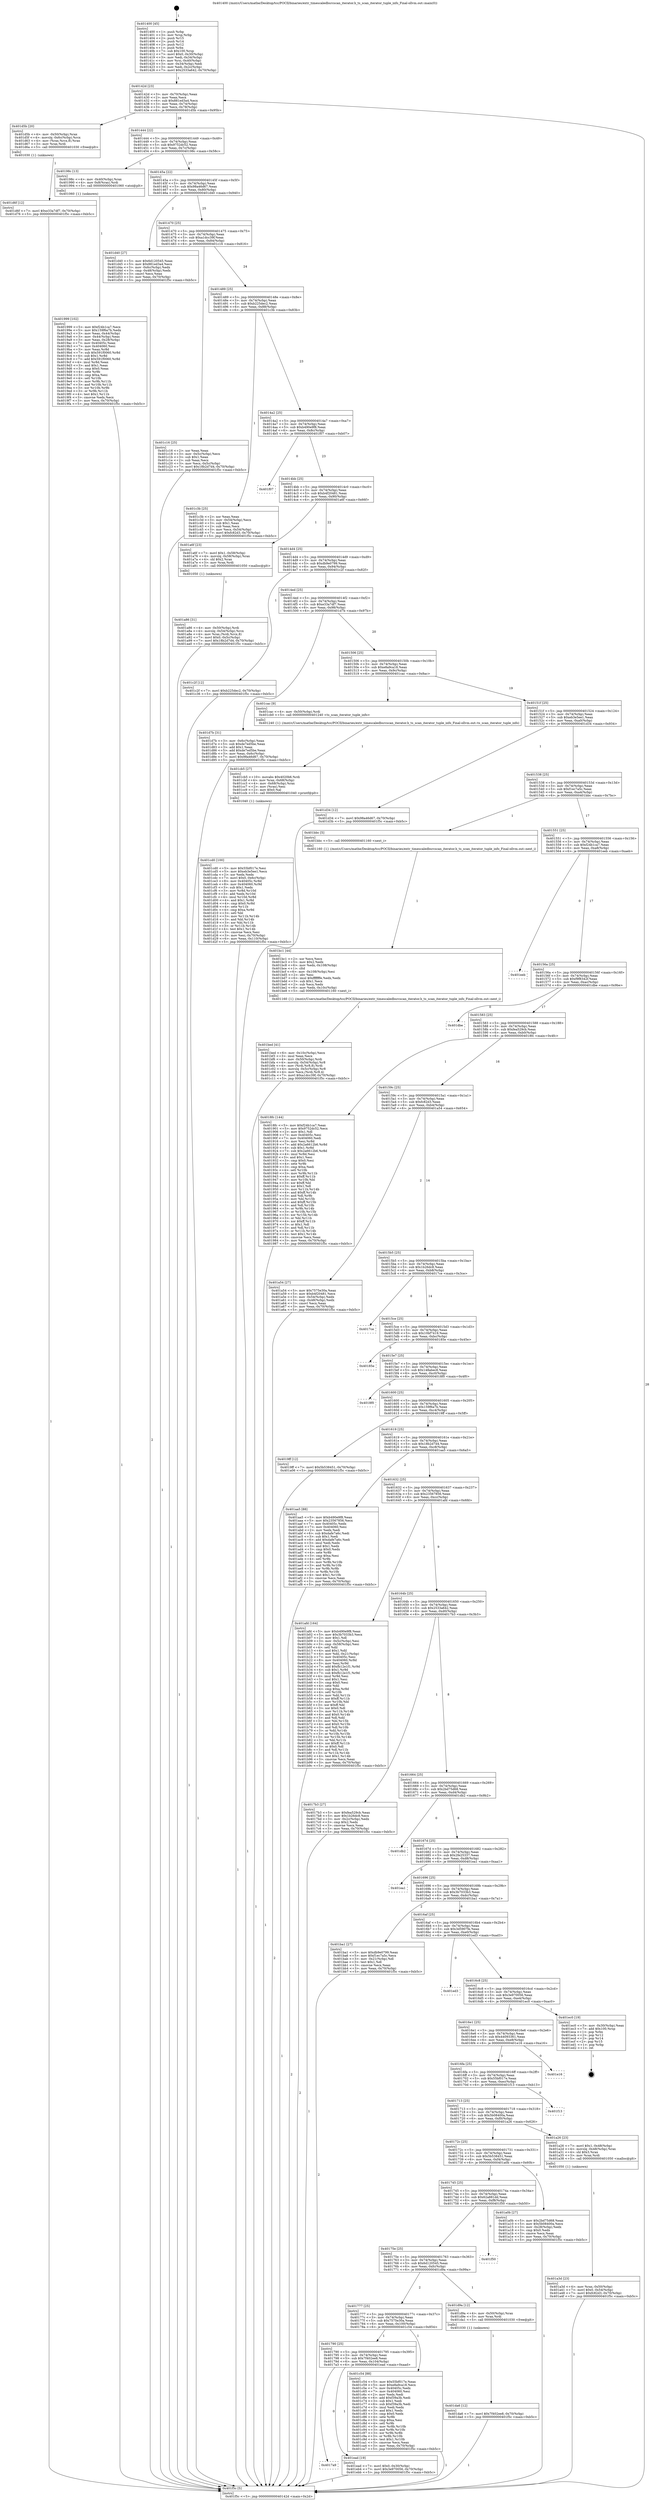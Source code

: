 digraph "0x401400" {
  label = "0x401400 (/mnt/c/Users/mathe/Desktop/tcc/POCII/binaries/extr_timescaledbsrcscan_iterator.h_ts_scan_iterator_tuple_info_Final-ollvm.out::main(0))"
  labelloc = "t"
  node[shape=record]

  Entry [label="",width=0.3,height=0.3,shape=circle,fillcolor=black,style=filled]
  "0x40142d" [label="{
     0x40142d [23]\l
     | [instrs]\l
     &nbsp;&nbsp;0x40142d \<+3\>: mov -0x70(%rbp),%eax\l
     &nbsp;&nbsp;0x401430 \<+2\>: mov %eax,%ecx\l
     &nbsp;&nbsp;0x401432 \<+6\>: sub $0x881ed3a4,%ecx\l
     &nbsp;&nbsp;0x401438 \<+3\>: mov %eax,-0x74(%rbp)\l
     &nbsp;&nbsp;0x40143b \<+3\>: mov %ecx,-0x78(%rbp)\l
     &nbsp;&nbsp;0x40143e \<+6\>: je 0000000000401d5b \<main+0x95b\>\l
  }"]
  "0x401d5b" [label="{
     0x401d5b [20]\l
     | [instrs]\l
     &nbsp;&nbsp;0x401d5b \<+4\>: mov -0x50(%rbp),%rax\l
     &nbsp;&nbsp;0x401d5f \<+4\>: movslq -0x6c(%rbp),%rcx\l
     &nbsp;&nbsp;0x401d63 \<+4\>: mov (%rax,%rcx,8),%rax\l
     &nbsp;&nbsp;0x401d67 \<+3\>: mov %rax,%rdi\l
     &nbsp;&nbsp;0x401d6a \<+5\>: call 0000000000401030 \<free@plt\>\l
     | [calls]\l
     &nbsp;&nbsp;0x401030 \{1\} (unknown)\l
  }"]
  "0x401444" [label="{
     0x401444 [22]\l
     | [instrs]\l
     &nbsp;&nbsp;0x401444 \<+5\>: jmp 0000000000401449 \<main+0x49\>\l
     &nbsp;&nbsp;0x401449 \<+3\>: mov -0x74(%rbp),%eax\l
     &nbsp;&nbsp;0x40144c \<+5\>: sub $0x9752dc52,%eax\l
     &nbsp;&nbsp;0x401451 \<+3\>: mov %eax,-0x7c(%rbp)\l
     &nbsp;&nbsp;0x401454 \<+6\>: je 000000000040198c \<main+0x58c\>\l
  }"]
  Exit [label="",width=0.3,height=0.3,shape=circle,fillcolor=black,style=filled,peripheries=2]
  "0x40198c" [label="{
     0x40198c [13]\l
     | [instrs]\l
     &nbsp;&nbsp;0x40198c \<+4\>: mov -0x40(%rbp),%rax\l
     &nbsp;&nbsp;0x401990 \<+4\>: mov 0x8(%rax),%rdi\l
     &nbsp;&nbsp;0x401994 \<+5\>: call 0000000000401060 \<atoi@plt\>\l
     | [calls]\l
     &nbsp;&nbsp;0x401060 \{1\} (unknown)\l
  }"]
  "0x40145a" [label="{
     0x40145a [22]\l
     | [instrs]\l
     &nbsp;&nbsp;0x40145a \<+5\>: jmp 000000000040145f \<main+0x5f\>\l
     &nbsp;&nbsp;0x40145f \<+3\>: mov -0x74(%rbp),%eax\l
     &nbsp;&nbsp;0x401462 \<+5\>: sub $0x98a46d67,%eax\l
     &nbsp;&nbsp;0x401467 \<+3\>: mov %eax,-0x80(%rbp)\l
     &nbsp;&nbsp;0x40146a \<+6\>: je 0000000000401d40 \<main+0x940\>\l
  }"]
  "0x4017a9" [label="{
     0x4017a9\l
  }", style=dashed]
  "0x401d40" [label="{
     0x401d40 [27]\l
     | [instrs]\l
     &nbsp;&nbsp;0x401d40 \<+5\>: mov $0x6d120545,%eax\l
     &nbsp;&nbsp;0x401d45 \<+5\>: mov $0x881ed3a4,%ecx\l
     &nbsp;&nbsp;0x401d4a \<+3\>: mov -0x6c(%rbp),%edx\l
     &nbsp;&nbsp;0x401d4d \<+3\>: cmp -0x48(%rbp),%edx\l
     &nbsp;&nbsp;0x401d50 \<+3\>: cmovl %ecx,%eax\l
     &nbsp;&nbsp;0x401d53 \<+3\>: mov %eax,-0x70(%rbp)\l
     &nbsp;&nbsp;0x401d56 \<+5\>: jmp 0000000000401f5c \<main+0xb5c\>\l
  }"]
  "0x401470" [label="{
     0x401470 [25]\l
     | [instrs]\l
     &nbsp;&nbsp;0x401470 \<+5\>: jmp 0000000000401475 \<main+0x75\>\l
     &nbsp;&nbsp;0x401475 \<+3\>: mov -0x74(%rbp),%eax\l
     &nbsp;&nbsp;0x401478 \<+5\>: sub $0xa1dcc39f,%eax\l
     &nbsp;&nbsp;0x40147d \<+6\>: mov %eax,-0x84(%rbp)\l
     &nbsp;&nbsp;0x401483 \<+6\>: je 0000000000401c16 \<main+0x816\>\l
  }"]
  "0x401ead" [label="{
     0x401ead [19]\l
     | [instrs]\l
     &nbsp;&nbsp;0x401ead \<+7\>: movl $0x0,-0x30(%rbp)\l
     &nbsp;&nbsp;0x401eb4 \<+7\>: movl $0x3e970056,-0x70(%rbp)\l
     &nbsp;&nbsp;0x401ebb \<+5\>: jmp 0000000000401f5c \<main+0xb5c\>\l
  }"]
  "0x401c16" [label="{
     0x401c16 [25]\l
     | [instrs]\l
     &nbsp;&nbsp;0x401c16 \<+2\>: xor %eax,%eax\l
     &nbsp;&nbsp;0x401c18 \<+3\>: mov -0x5c(%rbp),%ecx\l
     &nbsp;&nbsp;0x401c1b \<+3\>: sub $0x1,%eax\l
     &nbsp;&nbsp;0x401c1e \<+2\>: sub %eax,%ecx\l
     &nbsp;&nbsp;0x401c20 \<+3\>: mov %ecx,-0x5c(%rbp)\l
     &nbsp;&nbsp;0x401c23 \<+7\>: movl $0x18b2d7d4,-0x70(%rbp)\l
     &nbsp;&nbsp;0x401c2a \<+5\>: jmp 0000000000401f5c \<main+0xb5c\>\l
  }"]
  "0x401489" [label="{
     0x401489 [25]\l
     | [instrs]\l
     &nbsp;&nbsp;0x401489 \<+5\>: jmp 000000000040148e \<main+0x8e\>\l
     &nbsp;&nbsp;0x40148e \<+3\>: mov -0x74(%rbp),%eax\l
     &nbsp;&nbsp;0x401491 \<+5\>: sub $0xb225dec2,%eax\l
     &nbsp;&nbsp;0x401496 \<+6\>: mov %eax,-0x88(%rbp)\l
     &nbsp;&nbsp;0x40149c \<+6\>: je 0000000000401c3b \<main+0x83b\>\l
  }"]
  "0x401da6" [label="{
     0x401da6 [12]\l
     | [instrs]\l
     &nbsp;&nbsp;0x401da6 \<+7\>: movl $0x7f402ee8,-0x70(%rbp)\l
     &nbsp;&nbsp;0x401dad \<+5\>: jmp 0000000000401f5c \<main+0xb5c\>\l
  }"]
  "0x401c3b" [label="{
     0x401c3b [25]\l
     | [instrs]\l
     &nbsp;&nbsp;0x401c3b \<+2\>: xor %eax,%eax\l
     &nbsp;&nbsp;0x401c3d \<+3\>: mov -0x54(%rbp),%ecx\l
     &nbsp;&nbsp;0x401c40 \<+3\>: sub $0x1,%eax\l
     &nbsp;&nbsp;0x401c43 \<+2\>: sub %eax,%ecx\l
     &nbsp;&nbsp;0x401c45 \<+3\>: mov %ecx,-0x54(%rbp)\l
     &nbsp;&nbsp;0x401c48 \<+7\>: movl $0xfc82d3,-0x70(%rbp)\l
     &nbsp;&nbsp;0x401c4f \<+5\>: jmp 0000000000401f5c \<main+0xb5c\>\l
  }"]
  "0x4014a2" [label="{
     0x4014a2 [25]\l
     | [instrs]\l
     &nbsp;&nbsp;0x4014a2 \<+5\>: jmp 00000000004014a7 \<main+0xa7\>\l
     &nbsp;&nbsp;0x4014a7 \<+3\>: mov -0x74(%rbp),%eax\l
     &nbsp;&nbsp;0x4014aa \<+5\>: sub $0xb490e9f8,%eax\l
     &nbsp;&nbsp;0x4014af \<+6\>: mov %eax,-0x8c(%rbp)\l
     &nbsp;&nbsp;0x4014b5 \<+6\>: je 0000000000401f07 \<main+0xb07\>\l
  }"]
  "0x401d6f" [label="{
     0x401d6f [12]\l
     | [instrs]\l
     &nbsp;&nbsp;0x401d6f \<+7\>: movl $0xe33a7df7,-0x70(%rbp)\l
     &nbsp;&nbsp;0x401d76 \<+5\>: jmp 0000000000401f5c \<main+0xb5c\>\l
  }"]
  "0x401f07" [label="{
     0x401f07\l
  }", style=dashed]
  "0x4014bb" [label="{
     0x4014bb [25]\l
     | [instrs]\l
     &nbsp;&nbsp;0x4014bb \<+5\>: jmp 00000000004014c0 \<main+0xc0\>\l
     &nbsp;&nbsp;0x4014c0 \<+3\>: mov -0x74(%rbp),%eax\l
     &nbsp;&nbsp;0x4014c3 \<+5\>: sub $0xb4f20481,%eax\l
     &nbsp;&nbsp;0x4014c8 \<+6\>: mov %eax,-0x90(%rbp)\l
     &nbsp;&nbsp;0x4014ce \<+6\>: je 0000000000401a6f \<main+0x66f\>\l
  }"]
  "0x401cd0" [label="{
     0x401cd0 [100]\l
     | [instrs]\l
     &nbsp;&nbsp;0x401cd0 \<+5\>: mov $0x55bf017e,%esi\l
     &nbsp;&nbsp;0x401cd5 \<+5\>: mov $0xeb3e5ee1,%ecx\l
     &nbsp;&nbsp;0x401cda \<+2\>: xor %edx,%edx\l
     &nbsp;&nbsp;0x401cdc \<+7\>: movl $0x0,-0x6c(%rbp)\l
     &nbsp;&nbsp;0x401ce3 \<+8\>: mov 0x40405c,%r8d\l
     &nbsp;&nbsp;0x401ceb \<+8\>: mov 0x404060,%r9d\l
     &nbsp;&nbsp;0x401cf3 \<+3\>: sub $0x1,%edx\l
     &nbsp;&nbsp;0x401cf6 \<+3\>: mov %r8d,%r10d\l
     &nbsp;&nbsp;0x401cf9 \<+3\>: add %edx,%r10d\l
     &nbsp;&nbsp;0x401cfc \<+4\>: imul %r10d,%r8d\l
     &nbsp;&nbsp;0x401d00 \<+4\>: and $0x1,%r8d\l
     &nbsp;&nbsp;0x401d04 \<+4\>: cmp $0x0,%r8d\l
     &nbsp;&nbsp;0x401d08 \<+4\>: sete %r11b\l
     &nbsp;&nbsp;0x401d0c \<+4\>: cmp $0xa,%r9d\l
     &nbsp;&nbsp;0x401d10 \<+3\>: setl %bl\l
     &nbsp;&nbsp;0x401d13 \<+3\>: mov %r11b,%r14b\l
     &nbsp;&nbsp;0x401d16 \<+3\>: and %bl,%r14b\l
     &nbsp;&nbsp;0x401d19 \<+3\>: xor %bl,%r11b\l
     &nbsp;&nbsp;0x401d1c \<+3\>: or %r11b,%r14b\l
     &nbsp;&nbsp;0x401d1f \<+4\>: test $0x1,%r14b\l
     &nbsp;&nbsp;0x401d23 \<+3\>: cmovne %ecx,%esi\l
     &nbsp;&nbsp;0x401d26 \<+3\>: mov %esi,-0x70(%rbp)\l
     &nbsp;&nbsp;0x401d29 \<+6\>: mov %eax,-0x110(%rbp)\l
     &nbsp;&nbsp;0x401d2f \<+5\>: jmp 0000000000401f5c \<main+0xb5c\>\l
  }"]
  "0x401a6f" [label="{
     0x401a6f [23]\l
     | [instrs]\l
     &nbsp;&nbsp;0x401a6f \<+7\>: movl $0x1,-0x58(%rbp)\l
     &nbsp;&nbsp;0x401a76 \<+4\>: movslq -0x58(%rbp),%rax\l
     &nbsp;&nbsp;0x401a7a \<+4\>: shl $0x2,%rax\l
     &nbsp;&nbsp;0x401a7e \<+3\>: mov %rax,%rdi\l
     &nbsp;&nbsp;0x401a81 \<+5\>: call 0000000000401050 \<malloc@plt\>\l
     | [calls]\l
     &nbsp;&nbsp;0x401050 \{1\} (unknown)\l
  }"]
  "0x4014d4" [label="{
     0x4014d4 [25]\l
     | [instrs]\l
     &nbsp;&nbsp;0x4014d4 \<+5\>: jmp 00000000004014d9 \<main+0xd9\>\l
     &nbsp;&nbsp;0x4014d9 \<+3\>: mov -0x74(%rbp),%eax\l
     &nbsp;&nbsp;0x4014dc \<+5\>: sub $0xdb9e0799,%eax\l
     &nbsp;&nbsp;0x4014e1 \<+6\>: mov %eax,-0x94(%rbp)\l
     &nbsp;&nbsp;0x4014e7 \<+6\>: je 0000000000401c2f \<main+0x82f\>\l
  }"]
  "0x401cb5" [label="{
     0x401cb5 [27]\l
     | [instrs]\l
     &nbsp;&nbsp;0x401cb5 \<+10\>: movabs $0x4020b6,%rdi\l
     &nbsp;&nbsp;0x401cbf \<+4\>: mov %rax,-0x68(%rbp)\l
     &nbsp;&nbsp;0x401cc3 \<+4\>: mov -0x68(%rbp),%rax\l
     &nbsp;&nbsp;0x401cc7 \<+2\>: mov (%rax),%esi\l
     &nbsp;&nbsp;0x401cc9 \<+2\>: mov $0x0,%al\l
     &nbsp;&nbsp;0x401ccb \<+5\>: call 0000000000401040 \<printf@plt\>\l
     | [calls]\l
     &nbsp;&nbsp;0x401040 \{1\} (unknown)\l
  }"]
  "0x401c2f" [label="{
     0x401c2f [12]\l
     | [instrs]\l
     &nbsp;&nbsp;0x401c2f \<+7\>: movl $0xb225dec2,-0x70(%rbp)\l
     &nbsp;&nbsp;0x401c36 \<+5\>: jmp 0000000000401f5c \<main+0xb5c\>\l
  }"]
  "0x4014ed" [label="{
     0x4014ed [25]\l
     | [instrs]\l
     &nbsp;&nbsp;0x4014ed \<+5\>: jmp 00000000004014f2 \<main+0xf2\>\l
     &nbsp;&nbsp;0x4014f2 \<+3\>: mov -0x74(%rbp),%eax\l
     &nbsp;&nbsp;0x4014f5 \<+5\>: sub $0xe33a7df7,%eax\l
     &nbsp;&nbsp;0x4014fa \<+6\>: mov %eax,-0x98(%rbp)\l
     &nbsp;&nbsp;0x401500 \<+6\>: je 0000000000401d7b \<main+0x97b\>\l
  }"]
  "0x401790" [label="{
     0x401790 [25]\l
     | [instrs]\l
     &nbsp;&nbsp;0x401790 \<+5\>: jmp 0000000000401795 \<main+0x395\>\l
     &nbsp;&nbsp;0x401795 \<+3\>: mov -0x74(%rbp),%eax\l
     &nbsp;&nbsp;0x401798 \<+5\>: sub $0x7f402ee8,%eax\l
     &nbsp;&nbsp;0x40179d \<+6\>: mov %eax,-0x104(%rbp)\l
     &nbsp;&nbsp;0x4017a3 \<+6\>: je 0000000000401ead \<main+0xaad\>\l
  }"]
  "0x401d7b" [label="{
     0x401d7b [31]\l
     | [instrs]\l
     &nbsp;&nbsp;0x401d7b \<+3\>: mov -0x6c(%rbp),%eax\l
     &nbsp;&nbsp;0x401d7e \<+5\>: sub $0xde7ed5be,%eax\l
     &nbsp;&nbsp;0x401d83 \<+3\>: add $0x1,%eax\l
     &nbsp;&nbsp;0x401d86 \<+5\>: add $0xde7ed5be,%eax\l
     &nbsp;&nbsp;0x401d8b \<+3\>: mov %eax,-0x6c(%rbp)\l
     &nbsp;&nbsp;0x401d8e \<+7\>: movl $0x98a46d67,-0x70(%rbp)\l
     &nbsp;&nbsp;0x401d95 \<+5\>: jmp 0000000000401f5c \<main+0xb5c\>\l
  }"]
  "0x401506" [label="{
     0x401506 [25]\l
     | [instrs]\l
     &nbsp;&nbsp;0x401506 \<+5\>: jmp 000000000040150b \<main+0x10b\>\l
     &nbsp;&nbsp;0x40150b \<+3\>: mov -0x74(%rbp),%eax\l
     &nbsp;&nbsp;0x40150e \<+5\>: sub $0xe8a9ca18,%eax\l
     &nbsp;&nbsp;0x401513 \<+6\>: mov %eax,-0x9c(%rbp)\l
     &nbsp;&nbsp;0x401519 \<+6\>: je 0000000000401cac \<main+0x8ac\>\l
  }"]
  "0x401c54" [label="{
     0x401c54 [88]\l
     | [instrs]\l
     &nbsp;&nbsp;0x401c54 \<+5\>: mov $0x55bf017e,%eax\l
     &nbsp;&nbsp;0x401c59 \<+5\>: mov $0xe8a9ca18,%ecx\l
     &nbsp;&nbsp;0x401c5e \<+7\>: mov 0x40405c,%edx\l
     &nbsp;&nbsp;0x401c65 \<+7\>: mov 0x404060,%esi\l
     &nbsp;&nbsp;0x401c6c \<+2\>: mov %edx,%edi\l
     &nbsp;&nbsp;0x401c6e \<+6\>: add $0xf39a3b,%edi\l
     &nbsp;&nbsp;0x401c74 \<+3\>: sub $0x1,%edi\l
     &nbsp;&nbsp;0x401c77 \<+6\>: sub $0xf39a3b,%edi\l
     &nbsp;&nbsp;0x401c7d \<+3\>: imul %edi,%edx\l
     &nbsp;&nbsp;0x401c80 \<+3\>: and $0x1,%edx\l
     &nbsp;&nbsp;0x401c83 \<+3\>: cmp $0x0,%edx\l
     &nbsp;&nbsp;0x401c86 \<+4\>: sete %r8b\l
     &nbsp;&nbsp;0x401c8a \<+3\>: cmp $0xa,%esi\l
     &nbsp;&nbsp;0x401c8d \<+4\>: setl %r9b\l
     &nbsp;&nbsp;0x401c91 \<+3\>: mov %r8b,%r10b\l
     &nbsp;&nbsp;0x401c94 \<+3\>: and %r9b,%r10b\l
     &nbsp;&nbsp;0x401c97 \<+3\>: xor %r9b,%r8b\l
     &nbsp;&nbsp;0x401c9a \<+3\>: or %r8b,%r10b\l
     &nbsp;&nbsp;0x401c9d \<+4\>: test $0x1,%r10b\l
     &nbsp;&nbsp;0x401ca1 \<+3\>: cmovne %ecx,%eax\l
     &nbsp;&nbsp;0x401ca4 \<+3\>: mov %eax,-0x70(%rbp)\l
     &nbsp;&nbsp;0x401ca7 \<+5\>: jmp 0000000000401f5c \<main+0xb5c\>\l
  }"]
  "0x401cac" [label="{
     0x401cac [9]\l
     | [instrs]\l
     &nbsp;&nbsp;0x401cac \<+4\>: mov -0x50(%rbp),%rdi\l
     &nbsp;&nbsp;0x401cb0 \<+5\>: call 0000000000401240 \<ts_scan_iterator_tuple_info\>\l
     | [calls]\l
     &nbsp;&nbsp;0x401240 \{1\} (/mnt/c/Users/mathe/Desktop/tcc/POCII/binaries/extr_timescaledbsrcscan_iterator.h_ts_scan_iterator_tuple_info_Final-ollvm.out::ts_scan_iterator_tuple_info)\l
  }"]
  "0x40151f" [label="{
     0x40151f [25]\l
     | [instrs]\l
     &nbsp;&nbsp;0x40151f \<+5\>: jmp 0000000000401524 \<main+0x124\>\l
     &nbsp;&nbsp;0x401524 \<+3\>: mov -0x74(%rbp),%eax\l
     &nbsp;&nbsp;0x401527 \<+5\>: sub $0xeb3e5ee1,%eax\l
     &nbsp;&nbsp;0x40152c \<+6\>: mov %eax,-0xa0(%rbp)\l
     &nbsp;&nbsp;0x401532 \<+6\>: je 0000000000401d34 \<main+0x934\>\l
  }"]
  "0x401777" [label="{
     0x401777 [25]\l
     | [instrs]\l
     &nbsp;&nbsp;0x401777 \<+5\>: jmp 000000000040177c \<main+0x37c\>\l
     &nbsp;&nbsp;0x40177c \<+3\>: mov -0x74(%rbp),%eax\l
     &nbsp;&nbsp;0x40177f \<+5\>: sub $0x7575e30a,%eax\l
     &nbsp;&nbsp;0x401784 \<+6\>: mov %eax,-0x100(%rbp)\l
     &nbsp;&nbsp;0x40178a \<+6\>: je 0000000000401c54 \<main+0x854\>\l
  }"]
  "0x401d34" [label="{
     0x401d34 [12]\l
     | [instrs]\l
     &nbsp;&nbsp;0x401d34 \<+7\>: movl $0x98a46d67,-0x70(%rbp)\l
     &nbsp;&nbsp;0x401d3b \<+5\>: jmp 0000000000401f5c \<main+0xb5c\>\l
  }"]
  "0x401538" [label="{
     0x401538 [25]\l
     | [instrs]\l
     &nbsp;&nbsp;0x401538 \<+5\>: jmp 000000000040153d \<main+0x13d\>\l
     &nbsp;&nbsp;0x40153d \<+3\>: mov -0x74(%rbp),%eax\l
     &nbsp;&nbsp;0x401540 \<+5\>: sub $0xf1ec7a5c,%eax\l
     &nbsp;&nbsp;0x401545 \<+6\>: mov %eax,-0xa4(%rbp)\l
     &nbsp;&nbsp;0x40154b \<+6\>: je 0000000000401bbc \<main+0x7bc\>\l
  }"]
  "0x401d9a" [label="{
     0x401d9a [12]\l
     | [instrs]\l
     &nbsp;&nbsp;0x401d9a \<+4\>: mov -0x50(%rbp),%rax\l
     &nbsp;&nbsp;0x401d9e \<+3\>: mov %rax,%rdi\l
     &nbsp;&nbsp;0x401da1 \<+5\>: call 0000000000401030 \<free@plt\>\l
     | [calls]\l
     &nbsp;&nbsp;0x401030 \{1\} (unknown)\l
  }"]
  "0x401bbc" [label="{
     0x401bbc [5]\l
     | [instrs]\l
     &nbsp;&nbsp;0x401bbc \<+5\>: call 0000000000401160 \<next_i\>\l
     | [calls]\l
     &nbsp;&nbsp;0x401160 \{1\} (/mnt/c/Users/mathe/Desktop/tcc/POCII/binaries/extr_timescaledbsrcscan_iterator.h_ts_scan_iterator_tuple_info_Final-ollvm.out::next_i)\l
  }"]
  "0x401551" [label="{
     0x401551 [25]\l
     | [instrs]\l
     &nbsp;&nbsp;0x401551 \<+5\>: jmp 0000000000401556 \<main+0x156\>\l
     &nbsp;&nbsp;0x401556 \<+3\>: mov -0x74(%rbp),%eax\l
     &nbsp;&nbsp;0x401559 \<+5\>: sub $0xf24b1ca7,%eax\l
     &nbsp;&nbsp;0x40155e \<+6\>: mov %eax,-0xa8(%rbp)\l
     &nbsp;&nbsp;0x401564 \<+6\>: je 0000000000401eeb \<main+0xaeb\>\l
  }"]
  "0x40175e" [label="{
     0x40175e [25]\l
     | [instrs]\l
     &nbsp;&nbsp;0x40175e \<+5\>: jmp 0000000000401763 \<main+0x363\>\l
     &nbsp;&nbsp;0x401763 \<+3\>: mov -0x74(%rbp),%eax\l
     &nbsp;&nbsp;0x401766 \<+5\>: sub $0x6d120545,%eax\l
     &nbsp;&nbsp;0x40176b \<+6\>: mov %eax,-0xfc(%rbp)\l
     &nbsp;&nbsp;0x401771 \<+6\>: je 0000000000401d9a \<main+0x99a\>\l
  }"]
  "0x401eeb" [label="{
     0x401eeb\l
  }", style=dashed]
  "0x40156a" [label="{
     0x40156a [25]\l
     | [instrs]\l
     &nbsp;&nbsp;0x40156a \<+5\>: jmp 000000000040156f \<main+0x16f\>\l
     &nbsp;&nbsp;0x40156f \<+3\>: mov -0x74(%rbp),%eax\l
     &nbsp;&nbsp;0x401572 \<+5\>: sub $0xf9f8342f,%eax\l
     &nbsp;&nbsp;0x401577 \<+6\>: mov %eax,-0xac(%rbp)\l
     &nbsp;&nbsp;0x40157d \<+6\>: je 0000000000401dbe \<main+0x9be\>\l
  }"]
  "0x401f50" [label="{
     0x401f50\l
  }", style=dashed]
  "0x401dbe" [label="{
     0x401dbe\l
  }", style=dashed]
  "0x401583" [label="{
     0x401583 [25]\l
     | [instrs]\l
     &nbsp;&nbsp;0x401583 \<+5\>: jmp 0000000000401588 \<main+0x188\>\l
     &nbsp;&nbsp;0x401588 \<+3\>: mov -0x74(%rbp),%eax\l
     &nbsp;&nbsp;0x40158b \<+5\>: sub $0xfea529cb,%eax\l
     &nbsp;&nbsp;0x401590 \<+6\>: mov %eax,-0xb0(%rbp)\l
     &nbsp;&nbsp;0x401596 \<+6\>: je 00000000004018fc \<main+0x4fc\>\l
  }"]
  "0x401bed" [label="{
     0x401bed [41]\l
     | [instrs]\l
     &nbsp;&nbsp;0x401bed \<+6\>: mov -0x10c(%rbp),%ecx\l
     &nbsp;&nbsp;0x401bf3 \<+3\>: imul %eax,%ecx\l
     &nbsp;&nbsp;0x401bf6 \<+4\>: mov -0x50(%rbp),%rdi\l
     &nbsp;&nbsp;0x401bfa \<+4\>: movslq -0x54(%rbp),%r8\l
     &nbsp;&nbsp;0x401bfe \<+4\>: mov (%rdi,%r8,8),%rdi\l
     &nbsp;&nbsp;0x401c02 \<+4\>: movslq -0x5c(%rbp),%r8\l
     &nbsp;&nbsp;0x401c06 \<+4\>: mov %ecx,(%rdi,%r8,4)\l
     &nbsp;&nbsp;0x401c0a \<+7\>: movl $0xa1dcc39f,-0x70(%rbp)\l
     &nbsp;&nbsp;0x401c11 \<+5\>: jmp 0000000000401f5c \<main+0xb5c\>\l
  }"]
  "0x4018fc" [label="{
     0x4018fc [144]\l
     | [instrs]\l
     &nbsp;&nbsp;0x4018fc \<+5\>: mov $0xf24b1ca7,%eax\l
     &nbsp;&nbsp;0x401901 \<+5\>: mov $0x9752dc52,%ecx\l
     &nbsp;&nbsp;0x401906 \<+2\>: mov $0x1,%dl\l
     &nbsp;&nbsp;0x401908 \<+7\>: mov 0x40405c,%esi\l
     &nbsp;&nbsp;0x40190f \<+7\>: mov 0x404060,%edi\l
     &nbsp;&nbsp;0x401916 \<+3\>: mov %esi,%r8d\l
     &nbsp;&nbsp;0x401919 \<+7\>: add $0x2a6612b6,%r8d\l
     &nbsp;&nbsp;0x401920 \<+4\>: sub $0x1,%r8d\l
     &nbsp;&nbsp;0x401924 \<+7\>: sub $0x2a6612b6,%r8d\l
     &nbsp;&nbsp;0x40192b \<+4\>: imul %r8d,%esi\l
     &nbsp;&nbsp;0x40192f \<+3\>: and $0x1,%esi\l
     &nbsp;&nbsp;0x401932 \<+3\>: cmp $0x0,%esi\l
     &nbsp;&nbsp;0x401935 \<+4\>: sete %r9b\l
     &nbsp;&nbsp;0x401939 \<+3\>: cmp $0xa,%edi\l
     &nbsp;&nbsp;0x40193c \<+4\>: setl %r10b\l
     &nbsp;&nbsp;0x401940 \<+3\>: mov %r9b,%r11b\l
     &nbsp;&nbsp;0x401943 \<+4\>: xor $0xff,%r11b\l
     &nbsp;&nbsp;0x401947 \<+3\>: mov %r10b,%bl\l
     &nbsp;&nbsp;0x40194a \<+3\>: xor $0xff,%bl\l
     &nbsp;&nbsp;0x40194d \<+3\>: xor $0x1,%dl\l
     &nbsp;&nbsp;0x401950 \<+3\>: mov %r11b,%r14b\l
     &nbsp;&nbsp;0x401953 \<+4\>: and $0xff,%r14b\l
     &nbsp;&nbsp;0x401957 \<+3\>: and %dl,%r9b\l
     &nbsp;&nbsp;0x40195a \<+3\>: mov %bl,%r15b\l
     &nbsp;&nbsp;0x40195d \<+4\>: and $0xff,%r15b\l
     &nbsp;&nbsp;0x401961 \<+3\>: and %dl,%r10b\l
     &nbsp;&nbsp;0x401964 \<+3\>: or %r9b,%r14b\l
     &nbsp;&nbsp;0x401967 \<+3\>: or %r10b,%r15b\l
     &nbsp;&nbsp;0x40196a \<+3\>: xor %r15b,%r14b\l
     &nbsp;&nbsp;0x40196d \<+3\>: or %bl,%r11b\l
     &nbsp;&nbsp;0x401970 \<+4\>: xor $0xff,%r11b\l
     &nbsp;&nbsp;0x401974 \<+3\>: or $0x1,%dl\l
     &nbsp;&nbsp;0x401977 \<+3\>: and %dl,%r11b\l
     &nbsp;&nbsp;0x40197a \<+3\>: or %r11b,%r14b\l
     &nbsp;&nbsp;0x40197d \<+4\>: test $0x1,%r14b\l
     &nbsp;&nbsp;0x401981 \<+3\>: cmovne %ecx,%eax\l
     &nbsp;&nbsp;0x401984 \<+3\>: mov %eax,-0x70(%rbp)\l
     &nbsp;&nbsp;0x401987 \<+5\>: jmp 0000000000401f5c \<main+0xb5c\>\l
  }"]
  "0x40159c" [label="{
     0x40159c [25]\l
     | [instrs]\l
     &nbsp;&nbsp;0x40159c \<+5\>: jmp 00000000004015a1 \<main+0x1a1\>\l
     &nbsp;&nbsp;0x4015a1 \<+3\>: mov -0x74(%rbp),%eax\l
     &nbsp;&nbsp;0x4015a4 \<+5\>: sub $0xfc82d3,%eax\l
     &nbsp;&nbsp;0x4015a9 \<+6\>: mov %eax,-0xb4(%rbp)\l
     &nbsp;&nbsp;0x4015af \<+6\>: je 0000000000401a54 \<main+0x654\>\l
  }"]
  "0x401bc1" [label="{
     0x401bc1 [44]\l
     | [instrs]\l
     &nbsp;&nbsp;0x401bc1 \<+2\>: xor %ecx,%ecx\l
     &nbsp;&nbsp;0x401bc3 \<+5\>: mov $0x2,%edx\l
     &nbsp;&nbsp;0x401bc8 \<+6\>: mov %edx,-0x108(%rbp)\l
     &nbsp;&nbsp;0x401bce \<+1\>: cltd\l
     &nbsp;&nbsp;0x401bcf \<+6\>: mov -0x108(%rbp),%esi\l
     &nbsp;&nbsp;0x401bd5 \<+2\>: idiv %esi\l
     &nbsp;&nbsp;0x401bd7 \<+6\>: imul $0xfffffffe,%edx,%edx\l
     &nbsp;&nbsp;0x401bdd \<+3\>: sub $0x1,%ecx\l
     &nbsp;&nbsp;0x401be0 \<+2\>: sub %ecx,%edx\l
     &nbsp;&nbsp;0x401be2 \<+6\>: mov %edx,-0x10c(%rbp)\l
     &nbsp;&nbsp;0x401be8 \<+5\>: call 0000000000401160 \<next_i\>\l
     | [calls]\l
     &nbsp;&nbsp;0x401160 \{1\} (/mnt/c/Users/mathe/Desktop/tcc/POCII/binaries/extr_timescaledbsrcscan_iterator.h_ts_scan_iterator_tuple_info_Final-ollvm.out::next_i)\l
  }"]
  "0x401a54" [label="{
     0x401a54 [27]\l
     | [instrs]\l
     &nbsp;&nbsp;0x401a54 \<+5\>: mov $0x7575e30a,%eax\l
     &nbsp;&nbsp;0x401a59 \<+5\>: mov $0xb4f20481,%ecx\l
     &nbsp;&nbsp;0x401a5e \<+3\>: mov -0x54(%rbp),%edx\l
     &nbsp;&nbsp;0x401a61 \<+3\>: cmp -0x48(%rbp),%edx\l
     &nbsp;&nbsp;0x401a64 \<+3\>: cmovl %ecx,%eax\l
     &nbsp;&nbsp;0x401a67 \<+3\>: mov %eax,-0x70(%rbp)\l
     &nbsp;&nbsp;0x401a6a \<+5\>: jmp 0000000000401f5c \<main+0xb5c\>\l
  }"]
  "0x4015b5" [label="{
     0x4015b5 [25]\l
     | [instrs]\l
     &nbsp;&nbsp;0x4015b5 \<+5\>: jmp 00000000004015ba \<main+0x1ba\>\l
     &nbsp;&nbsp;0x4015ba \<+3\>: mov -0x74(%rbp),%eax\l
     &nbsp;&nbsp;0x4015bd \<+5\>: sub $0x1b26dc8,%eax\l
     &nbsp;&nbsp;0x4015c2 \<+6\>: mov %eax,-0xb8(%rbp)\l
     &nbsp;&nbsp;0x4015c8 \<+6\>: je 00000000004017ce \<main+0x3ce\>\l
  }"]
  "0x401a86" [label="{
     0x401a86 [31]\l
     | [instrs]\l
     &nbsp;&nbsp;0x401a86 \<+4\>: mov -0x50(%rbp),%rdi\l
     &nbsp;&nbsp;0x401a8a \<+4\>: movslq -0x54(%rbp),%rcx\l
     &nbsp;&nbsp;0x401a8e \<+4\>: mov %rax,(%rdi,%rcx,8)\l
     &nbsp;&nbsp;0x401a92 \<+7\>: movl $0x0,-0x5c(%rbp)\l
     &nbsp;&nbsp;0x401a99 \<+7\>: movl $0x18b2d7d4,-0x70(%rbp)\l
     &nbsp;&nbsp;0x401aa0 \<+5\>: jmp 0000000000401f5c \<main+0xb5c\>\l
  }"]
  "0x4017ce" [label="{
     0x4017ce\l
  }", style=dashed]
  "0x4015ce" [label="{
     0x4015ce [25]\l
     | [instrs]\l
     &nbsp;&nbsp;0x4015ce \<+5\>: jmp 00000000004015d3 \<main+0x1d3\>\l
     &nbsp;&nbsp;0x4015d3 \<+3\>: mov -0x74(%rbp),%eax\l
     &nbsp;&nbsp;0x4015d6 \<+5\>: sub $0x10bf7419,%eax\l
     &nbsp;&nbsp;0x4015db \<+6\>: mov %eax,-0xbc(%rbp)\l
     &nbsp;&nbsp;0x4015e1 \<+6\>: je 000000000040185e \<main+0x45e\>\l
  }"]
  "0x401a3d" [label="{
     0x401a3d [23]\l
     | [instrs]\l
     &nbsp;&nbsp;0x401a3d \<+4\>: mov %rax,-0x50(%rbp)\l
     &nbsp;&nbsp;0x401a41 \<+7\>: movl $0x0,-0x54(%rbp)\l
     &nbsp;&nbsp;0x401a48 \<+7\>: movl $0xfc82d3,-0x70(%rbp)\l
     &nbsp;&nbsp;0x401a4f \<+5\>: jmp 0000000000401f5c \<main+0xb5c\>\l
  }"]
  "0x40185e" [label="{
     0x40185e\l
  }", style=dashed]
  "0x4015e7" [label="{
     0x4015e7 [25]\l
     | [instrs]\l
     &nbsp;&nbsp;0x4015e7 \<+5\>: jmp 00000000004015ec \<main+0x1ec\>\l
     &nbsp;&nbsp;0x4015ec \<+3\>: mov -0x74(%rbp),%eax\l
     &nbsp;&nbsp;0x4015ef \<+5\>: sub $0x148abec8,%eax\l
     &nbsp;&nbsp;0x4015f4 \<+6\>: mov %eax,-0xc0(%rbp)\l
     &nbsp;&nbsp;0x4015fa \<+6\>: je 00000000004018f0 \<main+0x4f0\>\l
  }"]
  "0x401745" [label="{
     0x401745 [25]\l
     | [instrs]\l
     &nbsp;&nbsp;0x401745 \<+5\>: jmp 000000000040174a \<main+0x34a\>\l
     &nbsp;&nbsp;0x40174a \<+3\>: mov -0x74(%rbp),%eax\l
     &nbsp;&nbsp;0x40174d \<+5\>: sub $0x62a881dd,%eax\l
     &nbsp;&nbsp;0x401752 \<+6\>: mov %eax,-0xf8(%rbp)\l
     &nbsp;&nbsp;0x401758 \<+6\>: je 0000000000401f50 \<main+0xb50\>\l
  }"]
  "0x4018f0" [label="{
     0x4018f0\l
  }", style=dashed]
  "0x401600" [label="{
     0x401600 [25]\l
     | [instrs]\l
     &nbsp;&nbsp;0x401600 \<+5\>: jmp 0000000000401605 \<main+0x205\>\l
     &nbsp;&nbsp;0x401605 \<+3\>: mov -0x74(%rbp),%eax\l
     &nbsp;&nbsp;0x401608 \<+5\>: sub $0x159f6a7b,%eax\l
     &nbsp;&nbsp;0x40160d \<+6\>: mov %eax,-0xc4(%rbp)\l
     &nbsp;&nbsp;0x401613 \<+6\>: je 00000000004019ff \<main+0x5ff\>\l
  }"]
  "0x401a0b" [label="{
     0x401a0b [27]\l
     | [instrs]\l
     &nbsp;&nbsp;0x401a0b \<+5\>: mov $0x2bd75d68,%eax\l
     &nbsp;&nbsp;0x401a10 \<+5\>: mov $0x5b08400a,%ecx\l
     &nbsp;&nbsp;0x401a15 \<+3\>: mov -0x28(%rbp),%edx\l
     &nbsp;&nbsp;0x401a18 \<+3\>: cmp $0x0,%edx\l
     &nbsp;&nbsp;0x401a1b \<+3\>: cmove %ecx,%eax\l
     &nbsp;&nbsp;0x401a1e \<+3\>: mov %eax,-0x70(%rbp)\l
     &nbsp;&nbsp;0x401a21 \<+5\>: jmp 0000000000401f5c \<main+0xb5c\>\l
  }"]
  "0x4019ff" [label="{
     0x4019ff [12]\l
     | [instrs]\l
     &nbsp;&nbsp;0x4019ff \<+7\>: movl $0x5b538451,-0x70(%rbp)\l
     &nbsp;&nbsp;0x401a06 \<+5\>: jmp 0000000000401f5c \<main+0xb5c\>\l
  }"]
  "0x401619" [label="{
     0x401619 [25]\l
     | [instrs]\l
     &nbsp;&nbsp;0x401619 \<+5\>: jmp 000000000040161e \<main+0x21e\>\l
     &nbsp;&nbsp;0x40161e \<+3\>: mov -0x74(%rbp),%eax\l
     &nbsp;&nbsp;0x401621 \<+5\>: sub $0x18b2d7d4,%eax\l
     &nbsp;&nbsp;0x401626 \<+6\>: mov %eax,-0xc8(%rbp)\l
     &nbsp;&nbsp;0x40162c \<+6\>: je 0000000000401aa5 \<main+0x6a5\>\l
  }"]
  "0x40172c" [label="{
     0x40172c [25]\l
     | [instrs]\l
     &nbsp;&nbsp;0x40172c \<+5\>: jmp 0000000000401731 \<main+0x331\>\l
     &nbsp;&nbsp;0x401731 \<+3\>: mov -0x74(%rbp),%eax\l
     &nbsp;&nbsp;0x401734 \<+5\>: sub $0x5b538451,%eax\l
     &nbsp;&nbsp;0x401739 \<+6\>: mov %eax,-0xf4(%rbp)\l
     &nbsp;&nbsp;0x40173f \<+6\>: je 0000000000401a0b \<main+0x60b\>\l
  }"]
  "0x401aa5" [label="{
     0x401aa5 [88]\l
     | [instrs]\l
     &nbsp;&nbsp;0x401aa5 \<+5\>: mov $0xb490e9f8,%eax\l
     &nbsp;&nbsp;0x401aaa \<+5\>: mov $0x23567856,%ecx\l
     &nbsp;&nbsp;0x401aaf \<+7\>: mov 0x40405c,%edx\l
     &nbsp;&nbsp;0x401ab6 \<+7\>: mov 0x404060,%esi\l
     &nbsp;&nbsp;0x401abd \<+2\>: mov %edx,%edi\l
     &nbsp;&nbsp;0x401abf \<+6\>: sub $0xdafe7a6c,%edi\l
     &nbsp;&nbsp;0x401ac5 \<+3\>: sub $0x1,%edi\l
     &nbsp;&nbsp;0x401ac8 \<+6\>: add $0xdafe7a6c,%edi\l
     &nbsp;&nbsp;0x401ace \<+3\>: imul %edi,%edx\l
     &nbsp;&nbsp;0x401ad1 \<+3\>: and $0x1,%edx\l
     &nbsp;&nbsp;0x401ad4 \<+3\>: cmp $0x0,%edx\l
     &nbsp;&nbsp;0x401ad7 \<+4\>: sete %r8b\l
     &nbsp;&nbsp;0x401adb \<+3\>: cmp $0xa,%esi\l
     &nbsp;&nbsp;0x401ade \<+4\>: setl %r9b\l
     &nbsp;&nbsp;0x401ae2 \<+3\>: mov %r8b,%r10b\l
     &nbsp;&nbsp;0x401ae5 \<+3\>: and %r9b,%r10b\l
     &nbsp;&nbsp;0x401ae8 \<+3\>: xor %r9b,%r8b\l
     &nbsp;&nbsp;0x401aeb \<+3\>: or %r8b,%r10b\l
     &nbsp;&nbsp;0x401aee \<+4\>: test $0x1,%r10b\l
     &nbsp;&nbsp;0x401af2 \<+3\>: cmovne %ecx,%eax\l
     &nbsp;&nbsp;0x401af5 \<+3\>: mov %eax,-0x70(%rbp)\l
     &nbsp;&nbsp;0x401af8 \<+5\>: jmp 0000000000401f5c \<main+0xb5c\>\l
  }"]
  "0x401632" [label="{
     0x401632 [25]\l
     | [instrs]\l
     &nbsp;&nbsp;0x401632 \<+5\>: jmp 0000000000401637 \<main+0x237\>\l
     &nbsp;&nbsp;0x401637 \<+3\>: mov -0x74(%rbp),%eax\l
     &nbsp;&nbsp;0x40163a \<+5\>: sub $0x23567856,%eax\l
     &nbsp;&nbsp;0x40163f \<+6\>: mov %eax,-0xcc(%rbp)\l
     &nbsp;&nbsp;0x401645 \<+6\>: je 0000000000401afd \<main+0x6fd\>\l
  }"]
  "0x401a26" [label="{
     0x401a26 [23]\l
     | [instrs]\l
     &nbsp;&nbsp;0x401a26 \<+7\>: movl $0x1,-0x48(%rbp)\l
     &nbsp;&nbsp;0x401a2d \<+4\>: movslq -0x48(%rbp),%rax\l
     &nbsp;&nbsp;0x401a31 \<+4\>: shl $0x3,%rax\l
     &nbsp;&nbsp;0x401a35 \<+3\>: mov %rax,%rdi\l
     &nbsp;&nbsp;0x401a38 \<+5\>: call 0000000000401050 \<malloc@plt\>\l
     | [calls]\l
     &nbsp;&nbsp;0x401050 \{1\} (unknown)\l
  }"]
  "0x401afd" [label="{
     0x401afd [164]\l
     | [instrs]\l
     &nbsp;&nbsp;0x401afd \<+5\>: mov $0xb490e9f8,%eax\l
     &nbsp;&nbsp;0x401b02 \<+5\>: mov $0x3b7033b3,%ecx\l
     &nbsp;&nbsp;0x401b07 \<+2\>: mov $0x1,%dl\l
     &nbsp;&nbsp;0x401b09 \<+3\>: mov -0x5c(%rbp),%esi\l
     &nbsp;&nbsp;0x401b0c \<+3\>: cmp -0x58(%rbp),%esi\l
     &nbsp;&nbsp;0x401b0f \<+4\>: setl %dil\l
     &nbsp;&nbsp;0x401b13 \<+4\>: and $0x1,%dil\l
     &nbsp;&nbsp;0x401b17 \<+4\>: mov %dil,-0x21(%rbp)\l
     &nbsp;&nbsp;0x401b1b \<+7\>: mov 0x40405c,%esi\l
     &nbsp;&nbsp;0x401b22 \<+8\>: mov 0x404060,%r8d\l
     &nbsp;&nbsp;0x401b2a \<+3\>: mov %esi,%r9d\l
     &nbsp;&nbsp;0x401b2d \<+7\>: add $0xfb12e1f1,%r9d\l
     &nbsp;&nbsp;0x401b34 \<+4\>: sub $0x1,%r9d\l
     &nbsp;&nbsp;0x401b38 \<+7\>: sub $0xfb12e1f1,%r9d\l
     &nbsp;&nbsp;0x401b3f \<+4\>: imul %r9d,%esi\l
     &nbsp;&nbsp;0x401b43 \<+3\>: and $0x1,%esi\l
     &nbsp;&nbsp;0x401b46 \<+3\>: cmp $0x0,%esi\l
     &nbsp;&nbsp;0x401b49 \<+4\>: sete %dil\l
     &nbsp;&nbsp;0x401b4d \<+4\>: cmp $0xa,%r8d\l
     &nbsp;&nbsp;0x401b51 \<+4\>: setl %r10b\l
     &nbsp;&nbsp;0x401b55 \<+3\>: mov %dil,%r11b\l
     &nbsp;&nbsp;0x401b58 \<+4\>: xor $0xff,%r11b\l
     &nbsp;&nbsp;0x401b5c \<+3\>: mov %r10b,%bl\l
     &nbsp;&nbsp;0x401b5f \<+3\>: xor $0xff,%bl\l
     &nbsp;&nbsp;0x401b62 \<+3\>: xor $0x0,%dl\l
     &nbsp;&nbsp;0x401b65 \<+3\>: mov %r11b,%r14b\l
     &nbsp;&nbsp;0x401b68 \<+4\>: and $0x0,%r14b\l
     &nbsp;&nbsp;0x401b6c \<+3\>: and %dl,%dil\l
     &nbsp;&nbsp;0x401b6f \<+3\>: mov %bl,%r15b\l
     &nbsp;&nbsp;0x401b72 \<+4\>: and $0x0,%r15b\l
     &nbsp;&nbsp;0x401b76 \<+3\>: and %dl,%r10b\l
     &nbsp;&nbsp;0x401b79 \<+3\>: or %dil,%r14b\l
     &nbsp;&nbsp;0x401b7c \<+3\>: or %r10b,%r15b\l
     &nbsp;&nbsp;0x401b7f \<+3\>: xor %r15b,%r14b\l
     &nbsp;&nbsp;0x401b82 \<+3\>: or %bl,%r11b\l
     &nbsp;&nbsp;0x401b85 \<+4\>: xor $0xff,%r11b\l
     &nbsp;&nbsp;0x401b89 \<+3\>: or $0x0,%dl\l
     &nbsp;&nbsp;0x401b8c \<+3\>: and %dl,%r11b\l
     &nbsp;&nbsp;0x401b8f \<+3\>: or %r11b,%r14b\l
     &nbsp;&nbsp;0x401b92 \<+4\>: test $0x1,%r14b\l
     &nbsp;&nbsp;0x401b96 \<+3\>: cmovne %ecx,%eax\l
     &nbsp;&nbsp;0x401b99 \<+3\>: mov %eax,-0x70(%rbp)\l
     &nbsp;&nbsp;0x401b9c \<+5\>: jmp 0000000000401f5c \<main+0xb5c\>\l
  }"]
  "0x40164b" [label="{
     0x40164b [25]\l
     | [instrs]\l
     &nbsp;&nbsp;0x40164b \<+5\>: jmp 0000000000401650 \<main+0x250\>\l
     &nbsp;&nbsp;0x401650 \<+3\>: mov -0x74(%rbp),%eax\l
     &nbsp;&nbsp;0x401653 \<+5\>: sub $0x2533a642,%eax\l
     &nbsp;&nbsp;0x401658 \<+6\>: mov %eax,-0xd0(%rbp)\l
     &nbsp;&nbsp;0x40165e \<+6\>: je 00000000004017b3 \<main+0x3b3\>\l
  }"]
  "0x401713" [label="{
     0x401713 [25]\l
     | [instrs]\l
     &nbsp;&nbsp;0x401713 \<+5\>: jmp 0000000000401718 \<main+0x318\>\l
     &nbsp;&nbsp;0x401718 \<+3\>: mov -0x74(%rbp),%eax\l
     &nbsp;&nbsp;0x40171b \<+5\>: sub $0x5b08400a,%eax\l
     &nbsp;&nbsp;0x401720 \<+6\>: mov %eax,-0xf0(%rbp)\l
     &nbsp;&nbsp;0x401726 \<+6\>: je 0000000000401a26 \<main+0x626\>\l
  }"]
  "0x4017b3" [label="{
     0x4017b3 [27]\l
     | [instrs]\l
     &nbsp;&nbsp;0x4017b3 \<+5\>: mov $0xfea529cb,%eax\l
     &nbsp;&nbsp;0x4017b8 \<+5\>: mov $0x1b26dc8,%ecx\l
     &nbsp;&nbsp;0x4017bd \<+3\>: mov -0x2c(%rbp),%edx\l
     &nbsp;&nbsp;0x4017c0 \<+3\>: cmp $0x2,%edx\l
     &nbsp;&nbsp;0x4017c3 \<+3\>: cmovne %ecx,%eax\l
     &nbsp;&nbsp;0x4017c6 \<+3\>: mov %eax,-0x70(%rbp)\l
     &nbsp;&nbsp;0x4017c9 \<+5\>: jmp 0000000000401f5c \<main+0xb5c\>\l
  }"]
  "0x401664" [label="{
     0x401664 [25]\l
     | [instrs]\l
     &nbsp;&nbsp;0x401664 \<+5\>: jmp 0000000000401669 \<main+0x269\>\l
     &nbsp;&nbsp;0x401669 \<+3\>: mov -0x74(%rbp),%eax\l
     &nbsp;&nbsp;0x40166c \<+5\>: sub $0x2bd75d68,%eax\l
     &nbsp;&nbsp;0x401671 \<+6\>: mov %eax,-0xd4(%rbp)\l
     &nbsp;&nbsp;0x401677 \<+6\>: je 0000000000401db2 \<main+0x9b2\>\l
  }"]
  "0x401f5c" [label="{
     0x401f5c [5]\l
     | [instrs]\l
     &nbsp;&nbsp;0x401f5c \<+5\>: jmp 000000000040142d \<main+0x2d\>\l
  }"]
  "0x401400" [label="{
     0x401400 [45]\l
     | [instrs]\l
     &nbsp;&nbsp;0x401400 \<+1\>: push %rbp\l
     &nbsp;&nbsp;0x401401 \<+3\>: mov %rsp,%rbp\l
     &nbsp;&nbsp;0x401404 \<+2\>: push %r15\l
     &nbsp;&nbsp;0x401406 \<+2\>: push %r14\l
     &nbsp;&nbsp;0x401408 \<+2\>: push %r12\l
     &nbsp;&nbsp;0x40140a \<+1\>: push %rbx\l
     &nbsp;&nbsp;0x40140b \<+7\>: sub $0x100,%rsp\l
     &nbsp;&nbsp;0x401412 \<+7\>: movl $0x0,-0x30(%rbp)\l
     &nbsp;&nbsp;0x401419 \<+3\>: mov %edi,-0x34(%rbp)\l
     &nbsp;&nbsp;0x40141c \<+4\>: mov %rsi,-0x40(%rbp)\l
     &nbsp;&nbsp;0x401420 \<+3\>: mov -0x34(%rbp),%edi\l
     &nbsp;&nbsp;0x401423 \<+3\>: mov %edi,-0x2c(%rbp)\l
     &nbsp;&nbsp;0x401426 \<+7\>: movl $0x2533a642,-0x70(%rbp)\l
  }"]
  "0x401999" [label="{
     0x401999 [102]\l
     | [instrs]\l
     &nbsp;&nbsp;0x401999 \<+5\>: mov $0xf24b1ca7,%ecx\l
     &nbsp;&nbsp;0x40199e \<+5\>: mov $0x159f6a7b,%edx\l
     &nbsp;&nbsp;0x4019a3 \<+3\>: mov %eax,-0x44(%rbp)\l
     &nbsp;&nbsp;0x4019a6 \<+3\>: mov -0x44(%rbp),%eax\l
     &nbsp;&nbsp;0x4019a9 \<+3\>: mov %eax,-0x28(%rbp)\l
     &nbsp;&nbsp;0x4019ac \<+7\>: mov 0x40405c,%eax\l
     &nbsp;&nbsp;0x4019b3 \<+7\>: mov 0x404060,%esi\l
     &nbsp;&nbsp;0x4019ba \<+3\>: mov %eax,%r8d\l
     &nbsp;&nbsp;0x4019bd \<+7\>: sub $0x591f0060,%r8d\l
     &nbsp;&nbsp;0x4019c4 \<+4\>: sub $0x1,%r8d\l
     &nbsp;&nbsp;0x4019c8 \<+7\>: add $0x591f0060,%r8d\l
     &nbsp;&nbsp;0x4019cf \<+4\>: imul %r8d,%eax\l
     &nbsp;&nbsp;0x4019d3 \<+3\>: and $0x1,%eax\l
     &nbsp;&nbsp;0x4019d6 \<+3\>: cmp $0x0,%eax\l
     &nbsp;&nbsp;0x4019d9 \<+4\>: sete %r9b\l
     &nbsp;&nbsp;0x4019dd \<+3\>: cmp $0xa,%esi\l
     &nbsp;&nbsp;0x4019e0 \<+4\>: setl %r10b\l
     &nbsp;&nbsp;0x4019e4 \<+3\>: mov %r9b,%r11b\l
     &nbsp;&nbsp;0x4019e7 \<+3\>: and %r10b,%r11b\l
     &nbsp;&nbsp;0x4019ea \<+3\>: xor %r10b,%r9b\l
     &nbsp;&nbsp;0x4019ed \<+3\>: or %r9b,%r11b\l
     &nbsp;&nbsp;0x4019f0 \<+4\>: test $0x1,%r11b\l
     &nbsp;&nbsp;0x4019f4 \<+3\>: cmovne %edx,%ecx\l
     &nbsp;&nbsp;0x4019f7 \<+3\>: mov %ecx,-0x70(%rbp)\l
     &nbsp;&nbsp;0x4019fa \<+5\>: jmp 0000000000401f5c \<main+0xb5c\>\l
  }"]
  "0x401f13" [label="{
     0x401f13\l
  }", style=dashed]
  "0x401db2" [label="{
     0x401db2\l
  }", style=dashed]
  "0x40167d" [label="{
     0x40167d [25]\l
     | [instrs]\l
     &nbsp;&nbsp;0x40167d \<+5\>: jmp 0000000000401682 \<main+0x282\>\l
     &nbsp;&nbsp;0x401682 \<+3\>: mov -0x74(%rbp),%eax\l
     &nbsp;&nbsp;0x401685 \<+5\>: sub $0x2fe25337,%eax\l
     &nbsp;&nbsp;0x40168a \<+6\>: mov %eax,-0xd8(%rbp)\l
     &nbsp;&nbsp;0x401690 \<+6\>: je 0000000000401ea1 \<main+0xaa1\>\l
  }"]
  "0x4016fa" [label="{
     0x4016fa [25]\l
     | [instrs]\l
     &nbsp;&nbsp;0x4016fa \<+5\>: jmp 00000000004016ff \<main+0x2ff\>\l
     &nbsp;&nbsp;0x4016ff \<+3\>: mov -0x74(%rbp),%eax\l
     &nbsp;&nbsp;0x401702 \<+5\>: sub $0x55bf017e,%eax\l
     &nbsp;&nbsp;0x401707 \<+6\>: mov %eax,-0xec(%rbp)\l
     &nbsp;&nbsp;0x40170d \<+6\>: je 0000000000401f13 \<main+0xb13\>\l
  }"]
  "0x401ea1" [label="{
     0x401ea1\l
  }", style=dashed]
  "0x401696" [label="{
     0x401696 [25]\l
     | [instrs]\l
     &nbsp;&nbsp;0x401696 \<+5\>: jmp 000000000040169b \<main+0x29b\>\l
     &nbsp;&nbsp;0x40169b \<+3\>: mov -0x74(%rbp),%eax\l
     &nbsp;&nbsp;0x40169e \<+5\>: sub $0x3b7033b3,%eax\l
     &nbsp;&nbsp;0x4016a3 \<+6\>: mov %eax,-0xdc(%rbp)\l
     &nbsp;&nbsp;0x4016a9 \<+6\>: je 0000000000401ba1 \<main+0x7a1\>\l
  }"]
  "0x401e16" [label="{
     0x401e16\l
  }", style=dashed]
  "0x401ba1" [label="{
     0x401ba1 [27]\l
     | [instrs]\l
     &nbsp;&nbsp;0x401ba1 \<+5\>: mov $0xdb9e0799,%eax\l
     &nbsp;&nbsp;0x401ba6 \<+5\>: mov $0xf1ec7a5c,%ecx\l
     &nbsp;&nbsp;0x401bab \<+3\>: mov -0x21(%rbp),%dl\l
     &nbsp;&nbsp;0x401bae \<+3\>: test $0x1,%dl\l
     &nbsp;&nbsp;0x401bb1 \<+3\>: cmovne %ecx,%eax\l
     &nbsp;&nbsp;0x401bb4 \<+3\>: mov %eax,-0x70(%rbp)\l
     &nbsp;&nbsp;0x401bb7 \<+5\>: jmp 0000000000401f5c \<main+0xb5c\>\l
  }"]
  "0x4016af" [label="{
     0x4016af [25]\l
     | [instrs]\l
     &nbsp;&nbsp;0x4016af \<+5\>: jmp 00000000004016b4 \<main+0x2b4\>\l
     &nbsp;&nbsp;0x4016b4 \<+3\>: mov -0x74(%rbp),%eax\l
     &nbsp;&nbsp;0x4016b7 \<+5\>: sub $0x3d5907fe,%eax\l
     &nbsp;&nbsp;0x4016bc \<+6\>: mov %eax,-0xe0(%rbp)\l
     &nbsp;&nbsp;0x4016c2 \<+6\>: je 0000000000401ed3 \<main+0xad3\>\l
  }"]
  "0x4016e1" [label="{
     0x4016e1 [25]\l
     | [instrs]\l
     &nbsp;&nbsp;0x4016e1 \<+5\>: jmp 00000000004016e6 \<main+0x2e6\>\l
     &nbsp;&nbsp;0x4016e6 \<+3\>: mov -0x74(%rbp),%eax\l
     &nbsp;&nbsp;0x4016e9 \<+5\>: sub $0x44093361,%eax\l
     &nbsp;&nbsp;0x4016ee \<+6\>: mov %eax,-0xe8(%rbp)\l
     &nbsp;&nbsp;0x4016f4 \<+6\>: je 0000000000401e16 \<main+0xa16\>\l
  }"]
  "0x401ed3" [label="{
     0x401ed3\l
  }", style=dashed]
  "0x4016c8" [label="{
     0x4016c8 [25]\l
     | [instrs]\l
     &nbsp;&nbsp;0x4016c8 \<+5\>: jmp 00000000004016cd \<main+0x2cd\>\l
     &nbsp;&nbsp;0x4016cd \<+3\>: mov -0x74(%rbp),%eax\l
     &nbsp;&nbsp;0x4016d0 \<+5\>: sub $0x3e970056,%eax\l
     &nbsp;&nbsp;0x4016d5 \<+6\>: mov %eax,-0xe4(%rbp)\l
     &nbsp;&nbsp;0x4016db \<+6\>: je 0000000000401ec0 \<main+0xac0\>\l
  }"]
  "0x401ec0" [label="{
     0x401ec0 [19]\l
     | [instrs]\l
     &nbsp;&nbsp;0x401ec0 \<+3\>: mov -0x30(%rbp),%eax\l
     &nbsp;&nbsp;0x401ec3 \<+7\>: add $0x100,%rsp\l
     &nbsp;&nbsp;0x401eca \<+1\>: pop %rbx\l
     &nbsp;&nbsp;0x401ecb \<+2\>: pop %r12\l
     &nbsp;&nbsp;0x401ecd \<+2\>: pop %r14\l
     &nbsp;&nbsp;0x401ecf \<+2\>: pop %r15\l
     &nbsp;&nbsp;0x401ed1 \<+1\>: pop %rbp\l
     &nbsp;&nbsp;0x401ed2 \<+1\>: ret\l
  }"]
  Entry -> "0x401400" [label=" 1"]
  "0x40142d" -> "0x401d5b" [label=" 1"]
  "0x40142d" -> "0x401444" [label=" 28"]
  "0x401ec0" -> Exit [label=" 1"]
  "0x401444" -> "0x40198c" [label=" 1"]
  "0x401444" -> "0x40145a" [label=" 27"]
  "0x401ead" -> "0x401f5c" [label=" 1"]
  "0x40145a" -> "0x401d40" [label=" 2"]
  "0x40145a" -> "0x401470" [label=" 25"]
  "0x401790" -> "0x4017a9" [label=" 0"]
  "0x401470" -> "0x401c16" [label=" 1"]
  "0x401470" -> "0x401489" [label=" 24"]
  "0x401790" -> "0x401ead" [label=" 1"]
  "0x401489" -> "0x401c3b" [label=" 1"]
  "0x401489" -> "0x4014a2" [label=" 23"]
  "0x401da6" -> "0x401f5c" [label=" 1"]
  "0x4014a2" -> "0x401f07" [label=" 0"]
  "0x4014a2" -> "0x4014bb" [label=" 23"]
  "0x401d9a" -> "0x401da6" [label=" 1"]
  "0x4014bb" -> "0x401a6f" [label=" 1"]
  "0x4014bb" -> "0x4014d4" [label=" 22"]
  "0x401d7b" -> "0x401f5c" [label=" 1"]
  "0x4014d4" -> "0x401c2f" [label=" 1"]
  "0x4014d4" -> "0x4014ed" [label=" 21"]
  "0x401d6f" -> "0x401f5c" [label=" 1"]
  "0x4014ed" -> "0x401d7b" [label=" 1"]
  "0x4014ed" -> "0x401506" [label=" 20"]
  "0x401d5b" -> "0x401d6f" [label=" 1"]
  "0x401506" -> "0x401cac" [label=" 1"]
  "0x401506" -> "0x40151f" [label=" 19"]
  "0x401d40" -> "0x401f5c" [label=" 2"]
  "0x40151f" -> "0x401d34" [label=" 1"]
  "0x40151f" -> "0x401538" [label=" 18"]
  "0x401cd0" -> "0x401f5c" [label=" 1"]
  "0x401538" -> "0x401bbc" [label=" 1"]
  "0x401538" -> "0x401551" [label=" 17"]
  "0x401cb5" -> "0x401cd0" [label=" 1"]
  "0x401551" -> "0x401eeb" [label=" 0"]
  "0x401551" -> "0x40156a" [label=" 17"]
  "0x401c54" -> "0x401f5c" [label=" 1"]
  "0x40156a" -> "0x401dbe" [label=" 0"]
  "0x40156a" -> "0x401583" [label=" 17"]
  "0x401777" -> "0x401790" [label=" 1"]
  "0x401583" -> "0x4018fc" [label=" 1"]
  "0x401583" -> "0x40159c" [label=" 16"]
  "0x401d34" -> "0x401f5c" [label=" 1"]
  "0x40159c" -> "0x401a54" [label=" 2"]
  "0x40159c" -> "0x4015b5" [label=" 14"]
  "0x40175e" -> "0x401777" [label=" 2"]
  "0x4015b5" -> "0x4017ce" [label=" 0"]
  "0x4015b5" -> "0x4015ce" [label=" 14"]
  "0x40175e" -> "0x401d9a" [label=" 1"]
  "0x4015ce" -> "0x40185e" [label=" 0"]
  "0x4015ce" -> "0x4015e7" [label=" 14"]
  "0x401cac" -> "0x401cb5" [label=" 1"]
  "0x4015e7" -> "0x4018f0" [label=" 0"]
  "0x4015e7" -> "0x401600" [label=" 14"]
  "0x401745" -> "0x40175e" [label=" 3"]
  "0x401600" -> "0x4019ff" [label=" 1"]
  "0x401600" -> "0x401619" [label=" 13"]
  "0x401745" -> "0x401f50" [label=" 0"]
  "0x401619" -> "0x401aa5" [label=" 2"]
  "0x401619" -> "0x401632" [label=" 11"]
  "0x401c3b" -> "0x401f5c" [label=" 1"]
  "0x401632" -> "0x401afd" [label=" 2"]
  "0x401632" -> "0x40164b" [label=" 9"]
  "0x401c2f" -> "0x401f5c" [label=" 1"]
  "0x40164b" -> "0x4017b3" [label=" 1"]
  "0x40164b" -> "0x401664" [label=" 8"]
  "0x4017b3" -> "0x401f5c" [label=" 1"]
  "0x401400" -> "0x40142d" [label=" 1"]
  "0x401f5c" -> "0x40142d" [label=" 28"]
  "0x4018fc" -> "0x401f5c" [label=" 1"]
  "0x40198c" -> "0x401999" [label=" 1"]
  "0x401999" -> "0x401f5c" [label=" 1"]
  "0x4019ff" -> "0x401f5c" [label=" 1"]
  "0x401bed" -> "0x401f5c" [label=" 1"]
  "0x401664" -> "0x401db2" [label=" 0"]
  "0x401664" -> "0x40167d" [label=" 8"]
  "0x401bc1" -> "0x401bed" [label=" 1"]
  "0x40167d" -> "0x401ea1" [label=" 0"]
  "0x40167d" -> "0x401696" [label=" 8"]
  "0x401ba1" -> "0x401f5c" [label=" 2"]
  "0x401696" -> "0x401ba1" [label=" 2"]
  "0x401696" -> "0x4016af" [label=" 6"]
  "0x401afd" -> "0x401f5c" [label=" 2"]
  "0x4016af" -> "0x401ed3" [label=" 0"]
  "0x4016af" -> "0x4016c8" [label=" 6"]
  "0x401a86" -> "0x401f5c" [label=" 1"]
  "0x4016c8" -> "0x401ec0" [label=" 1"]
  "0x4016c8" -> "0x4016e1" [label=" 5"]
  "0x401aa5" -> "0x401f5c" [label=" 2"]
  "0x4016e1" -> "0x401e16" [label=" 0"]
  "0x4016e1" -> "0x4016fa" [label=" 5"]
  "0x401bbc" -> "0x401bc1" [label=" 1"]
  "0x4016fa" -> "0x401f13" [label=" 0"]
  "0x4016fa" -> "0x401713" [label=" 5"]
  "0x401c16" -> "0x401f5c" [label=" 1"]
  "0x401713" -> "0x401a26" [label=" 1"]
  "0x401713" -> "0x40172c" [label=" 4"]
  "0x401777" -> "0x401c54" [label=" 1"]
  "0x40172c" -> "0x401a0b" [label=" 1"]
  "0x40172c" -> "0x401745" [label=" 3"]
  "0x401a0b" -> "0x401f5c" [label=" 1"]
  "0x401a26" -> "0x401a3d" [label=" 1"]
  "0x401a3d" -> "0x401f5c" [label=" 1"]
  "0x401a54" -> "0x401f5c" [label=" 2"]
  "0x401a6f" -> "0x401a86" [label=" 1"]
}
